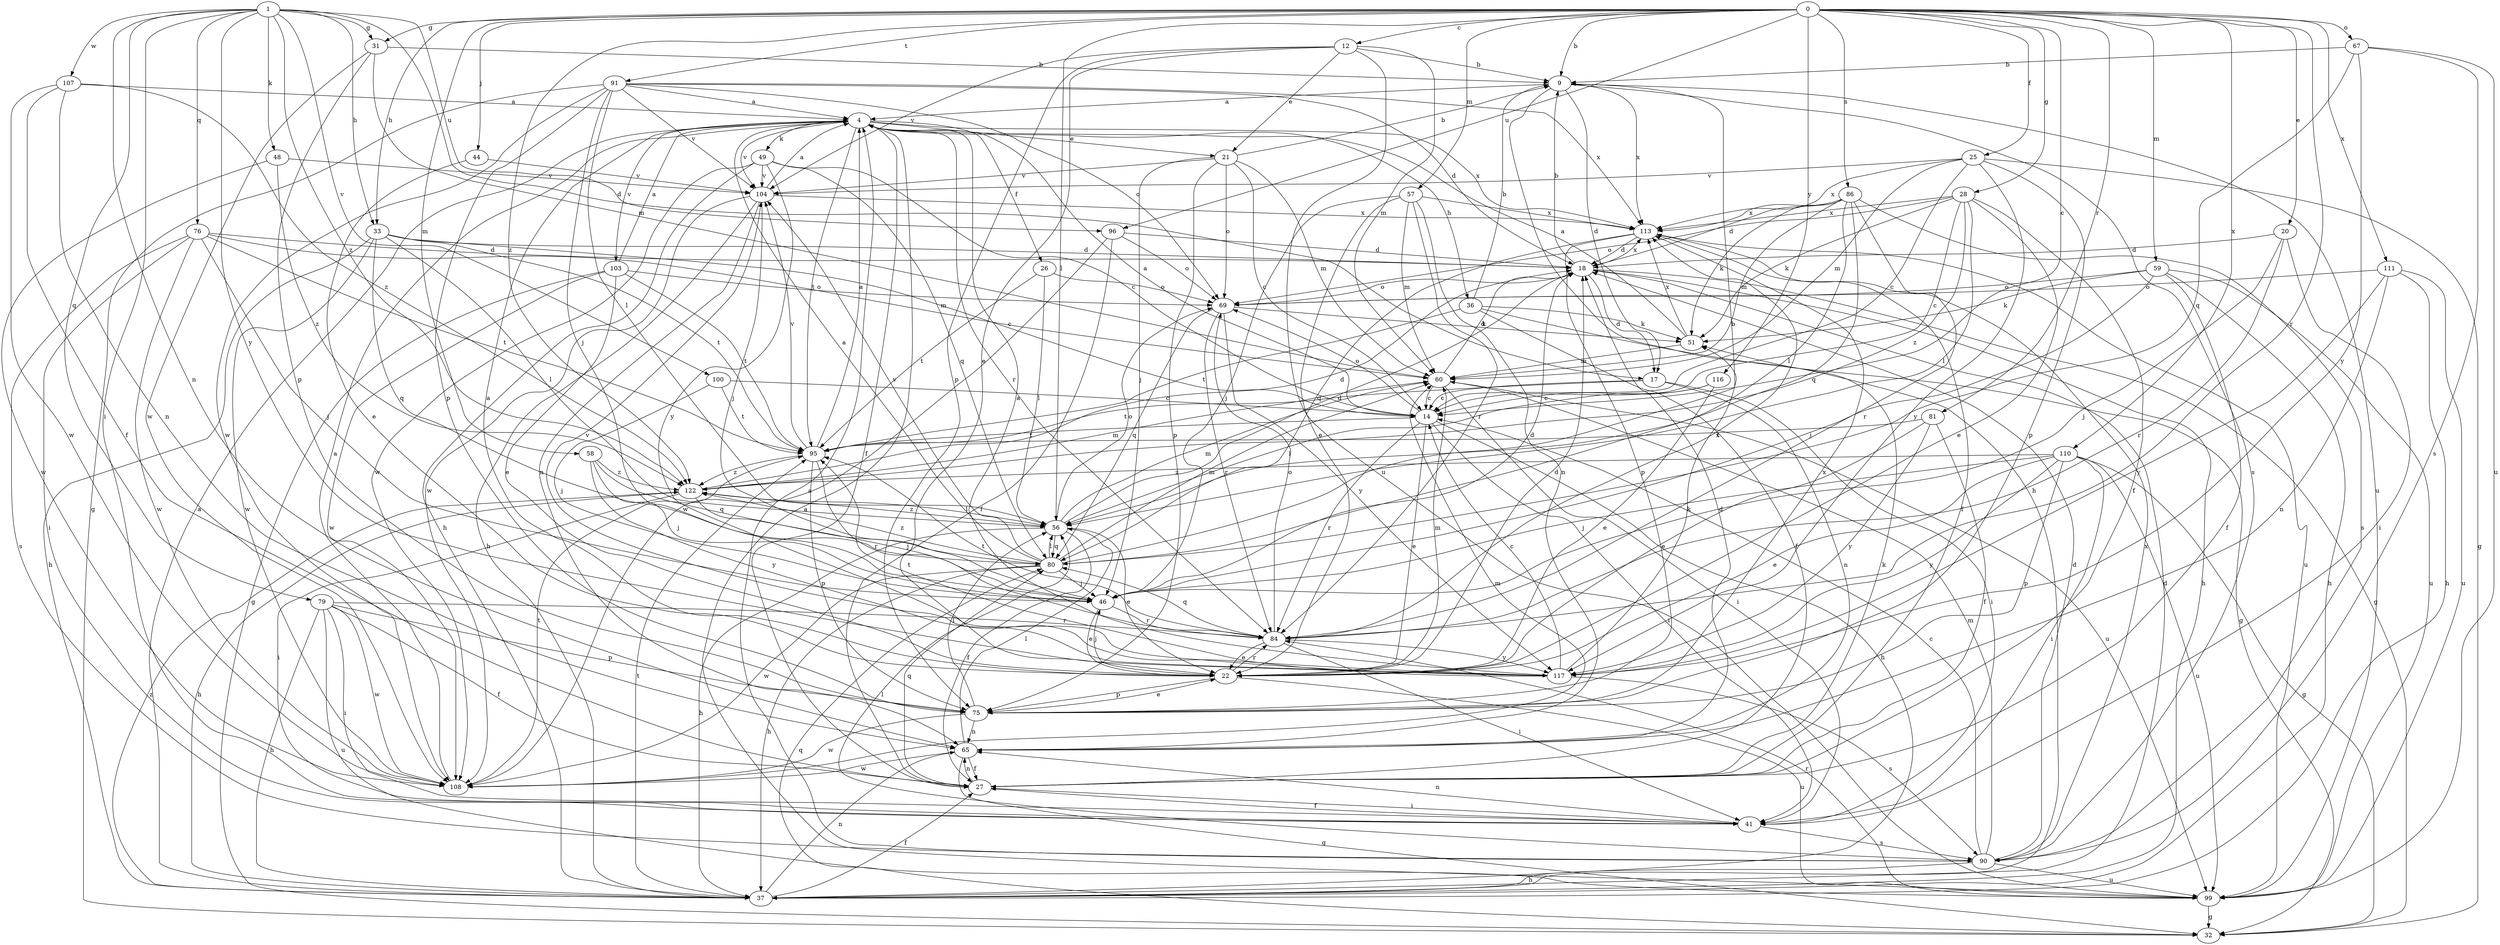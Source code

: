 strict digraph  {
0;
1;
4;
9;
12;
14;
17;
18;
20;
21;
22;
25;
26;
27;
28;
31;
32;
33;
36;
37;
41;
44;
46;
48;
49;
51;
56;
57;
58;
59;
60;
65;
67;
69;
75;
76;
79;
80;
81;
84;
86;
90;
91;
95;
96;
99;
100;
103;
104;
107;
108;
110;
111;
113;
116;
117;
122;
0 -> 9  [label=b];
0 -> 12  [label=c];
0 -> 14  [label=c];
0 -> 20  [label=e];
0 -> 25  [label=f];
0 -> 28  [label=g];
0 -> 31  [label=g];
0 -> 33  [label=h];
0 -> 44  [label=j];
0 -> 56  [label=l];
0 -> 57  [label=m];
0 -> 58  [label=m];
0 -> 59  [label=m];
0 -> 67  [label=o];
0 -> 81  [label=r];
0 -> 84  [label=r];
0 -> 86  [label=s];
0 -> 91  [label=t];
0 -> 96  [label=u];
0 -> 110  [label=x];
0 -> 111  [label=x];
0 -> 116  [label=y];
0 -> 122  [label=z];
1 -> 17  [label=d];
1 -> 31  [label=g];
1 -> 33  [label=h];
1 -> 41  [label=i];
1 -> 48  [label=k];
1 -> 65  [label=n];
1 -> 76  [label=q];
1 -> 79  [label=q];
1 -> 96  [label=u];
1 -> 100  [label=v];
1 -> 107  [label=w];
1 -> 117  [label=y];
1 -> 122  [label=z];
4 -> 21  [label=e];
4 -> 26  [label=f];
4 -> 27  [label=f];
4 -> 36  [label=h];
4 -> 49  [label=k];
4 -> 84  [label=r];
4 -> 95  [label=t];
4 -> 103  [label=v];
4 -> 104  [label=v];
4 -> 113  [label=x];
9 -> 4  [label=a];
9 -> 17  [label=d];
9 -> 37  [label=h];
9 -> 90  [label=s];
9 -> 99  [label=u];
9 -> 113  [label=x];
12 -> 9  [label=b];
12 -> 21  [label=e];
12 -> 22  [label=e];
12 -> 60  [label=m];
12 -> 75  [label=p];
12 -> 99  [label=u];
12 -> 104  [label=v];
14 -> 4  [label=a];
14 -> 22  [label=e];
14 -> 37  [label=h];
14 -> 41  [label=i];
14 -> 69  [label=o];
14 -> 84  [label=r];
14 -> 95  [label=t];
17 -> 14  [label=c];
17 -> 41  [label=i];
17 -> 65  [label=n];
17 -> 95  [label=t];
18 -> 9  [label=b];
18 -> 17  [label=d];
18 -> 32  [label=g];
18 -> 37  [label=h];
18 -> 69  [label=o];
18 -> 113  [label=x];
20 -> 18  [label=d];
20 -> 41  [label=i];
20 -> 46  [label=j];
20 -> 84  [label=r];
21 -> 9  [label=b];
21 -> 14  [label=c];
21 -> 46  [label=j];
21 -> 60  [label=m];
21 -> 69  [label=o];
21 -> 75  [label=p];
21 -> 104  [label=v];
22 -> 4  [label=a];
22 -> 18  [label=d];
22 -> 46  [label=j];
22 -> 60  [label=m];
22 -> 75  [label=p];
22 -> 84  [label=r];
22 -> 99  [label=u];
25 -> 14  [label=c];
25 -> 32  [label=g];
25 -> 60  [label=m];
25 -> 75  [label=p];
25 -> 104  [label=v];
25 -> 113  [label=x];
25 -> 117  [label=y];
26 -> 56  [label=l];
26 -> 69  [label=o];
26 -> 95  [label=t];
27 -> 41  [label=i];
27 -> 51  [label=k];
27 -> 65  [label=n];
27 -> 80  [label=q];
28 -> 14  [label=c];
28 -> 22  [label=e];
28 -> 27  [label=f];
28 -> 51  [label=k];
28 -> 56  [label=l];
28 -> 69  [label=o];
28 -> 113  [label=x];
28 -> 122  [label=z];
31 -> 9  [label=b];
31 -> 60  [label=m];
31 -> 75  [label=p];
31 -> 108  [label=w];
32 -> 80  [label=q];
33 -> 14  [label=c];
33 -> 18  [label=d];
33 -> 37  [label=h];
33 -> 56  [label=l];
33 -> 80  [label=q];
33 -> 95  [label=t];
33 -> 108  [label=w];
36 -> 9  [label=b];
36 -> 27  [label=f];
36 -> 32  [label=g];
36 -> 51  [label=k];
36 -> 95  [label=t];
37 -> 4  [label=a];
37 -> 18  [label=d];
37 -> 27  [label=f];
37 -> 65  [label=n];
37 -> 95  [label=t];
37 -> 122  [label=z];
41 -> 27  [label=f];
41 -> 65  [label=n];
41 -> 90  [label=s];
44 -> 22  [label=e];
44 -> 104  [label=v];
46 -> 18  [label=d];
46 -> 22  [label=e];
46 -> 84  [label=r];
48 -> 104  [label=v];
48 -> 108  [label=w];
48 -> 122  [label=z];
49 -> 14  [label=c];
49 -> 37  [label=h];
49 -> 80  [label=q];
49 -> 104  [label=v];
49 -> 108  [label=w];
49 -> 117  [label=y];
51 -> 4  [label=a];
51 -> 60  [label=m];
51 -> 113  [label=x];
56 -> 18  [label=d];
56 -> 22  [label=e];
56 -> 27  [label=f];
56 -> 37  [label=h];
56 -> 60  [label=m];
56 -> 69  [label=o];
56 -> 80  [label=q];
56 -> 122  [label=z];
57 -> 22  [label=e];
57 -> 46  [label=j];
57 -> 60  [label=m];
57 -> 65  [label=n];
57 -> 84  [label=r];
57 -> 113  [label=x];
58 -> 46  [label=j];
58 -> 80  [label=q];
58 -> 117  [label=y];
58 -> 122  [label=z];
59 -> 27  [label=f];
59 -> 37  [label=h];
59 -> 46  [label=j];
59 -> 51  [label=k];
59 -> 69  [label=o];
59 -> 99  [label=u];
60 -> 14  [label=c];
60 -> 18  [label=d];
60 -> 41  [label=i];
60 -> 99  [label=u];
65 -> 18  [label=d];
65 -> 27  [label=f];
65 -> 32  [label=g];
65 -> 56  [label=l];
65 -> 108  [label=w];
67 -> 9  [label=b];
67 -> 80  [label=q];
67 -> 90  [label=s];
67 -> 99  [label=u];
67 -> 117  [label=y];
69 -> 51  [label=k];
69 -> 80  [label=q];
69 -> 84  [label=r];
69 -> 117  [label=y];
75 -> 22  [label=e];
75 -> 56  [label=l];
75 -> 65  [label=n];
75 -> 108  [label=w];
75 -> 113  [label=x];
76 -> 18  [label=d];
76 -> 41  [label=i];
76 -> 46  [label=j];
76 -> 60  [label=m];
76 -> 90  [label=s];
76 -> 95  [label=t];
76 -> 108  [label=w];
79 -> 27  [label=f];
79 -> 37  [label=h];
79 -> 41  [label=i];
79 -> 75  [label=p];
79 -> 84  [label=r];
79 -> 99  [label=u];
79 -> 108  [label=w];
80 -> 4  [label=a];
80 -> 9  [label=b];
80 -> 37  [label=h];
80 -> 46  [label=j];
80 -> 56  [label=l];
80 -> 60  [label=m];
80 -> 104  [label=v];
80 -> 108  [label=w];
80 -> 122  [label=z];
81 -> 22  [label=e];
81 -> 27  [label=f];
81 -> 95  [label=t];
81 -> 117  [label=y];
84 -> 22  [label=e];
84 -> 41  [label=i];
84 -> 69  [label=o];
84 -> 80  [label=q];
84 -> 95  [label=t];
84 -> 113  [label=x];
84 -> 117  [label=y];
86 -> 18  [label=d];
86 -> 51  [label=k];
86 -> 56  [label=l];
86 -> 60  [label=m];
86 -> 80  [label=q];
86 -> 84  [label=r];
86 -> 90  [label=s];
86 -> 113  [label=x];
90 -> 4  [label=a];
90 -> 14  [label=c];
90 -> 18  [label=d];
90 -> 37  [label=h];
90 -> 56  [label=l];
90 -> 60  [label=m];
90 -> 99  [label=u];
90 -> 113  [label=x];
91 -> 4  [label=a];
91 -> 18  [label=d];
91 -> 32  [label=g];
91 -> 46  [label=j];
91 -> 56  [label=l];
91 -> 69  [label=o];
91 -> 75  [label=p];
91 -> 104  [label=v];
91 -> 108  [label=w];
91 -> 113  [label=x];
95 -> 4  [label=a];
95 -> 75  [label=p];
95 -> 84  [label=r];
95 -> 104  [label=v];
95 -> 122  [label=z];
96 -> 18  [label=d];
96 -> 27  [label=f];
96 -> 69  [label=o];
96 -> 108  [label=w];
99 -> 4  [label=a];
99 -> 32  [label=g];
99 -> 84  [label=r];
100 -> 14  [label=c];
100 -> 46  [label=j];
100 -> 95  [label=t];
103 -> 4  [label=a];
103 -> 22  [label=e];
103 -> 32  [label=g];
103 -> 69  [label=o];
103 -> 95  [label=t];
103 -> 108  [label=w];
104 -> 4  [label=a];
104 -> 37  [label=h];
104 -> 46  [label=j];
104 -> 65  [label=n];
104 -> 108  [label=w];
104 -> 113  [label=x];
107 -> 4  [label=a];
107 -> 27  [label=f];
107 -> 65  [label=n];
107 -> 108  [label=w];
107 -> 122  [label=z];
108 -> 4  [label=a];
108 -> 60  [label=m];
108 -> 95  [label=t];
110 -> 22  [label=e];
110 -> 32  [label=g];
110 -> 41  [label=i];
110 -> 46  [label=j];
110 -> 75  [label=p];
110 -> 99  [label=u];
110 -> 117  [label=y];
110 -> 122  [label=z];
111 -> 37  [label=h];
111 -> 65  [label=n];
111 -> 69  [label=o];
111 -> 99  [label=u];
111 -> 117  [label=y];
113 -> 18  [label=d];
113 -> 27  [label=f];
113 -> 75  [label=p];
113 -> 80  [label=q];
113 -> 99  [label=u];
116 -> 14  [label=c];
116 -> 22  [label=e];
116 -> 56  [label=l];
117 -> 4  [label=a];
117 -> 14  [label=c];
117 -> 51  [label=k];
117 -> 90  [label=s];
117 -> 95  [label=t];
117 -> 104  [label=v];
122 -> 18  [label=d];
122 -> 37  [label=h];
122 -> 41  [label=i];
122 -> 46  [label=j];
122 -> 56  [label=l];
122 -> 60  [label=m];
}
